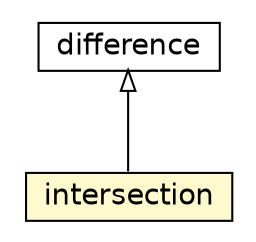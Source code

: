#!/usr/local/bin/dot
#
# Class diagram 
# Generated by UMLGraph version 5.1 (http://www.umlgraph.org/)
#

digraph G {
	edge [fontname="Helvetica",fontsize=10,labelfontname="Helvetica",labelfontsize=10];
	node [fontname="Helvetica",fontsize=10,shape=plaintext];
	nodesep=0.25;
	ranksep=0.5;
	// jason.stdlib.intersection
	c56647 [label=<<table title="jason.stdlib.intersection" border="0" cellborder="1" cellspacing="0" cellpadding="2" port="p" bgcolor="lemonChiffon" href="./intersection.html">
		<tr><td><table border="0" cellspacing="0" cellpadding="1">
<tr><td align="center" balign="center"> intersection </td></tr>
		</table></td></tr>
		</table>>, fontname="Helvetica", fontcolor="black", fontsize=14.0];
	// jason.stdlib.difference
	c56662 [label=<<table title="jason.stdlib.difference" border="0" cellborder="1" cellspacing="0" cellpadding="2" port="p" href="./difference.html">
		<tr><td><table border="0" cellspacing="0" cellpadding="1">
<tr><td align="center" balign="center"> difference </td></tr>
		</table></td></tr>
		</table>>, fontname="Helvetica", fontcolor="black", fontsize=14.0];
	//jason.stdlib.intersection extends jason.stdlib.difference
	c56662:p -> c56647:p [dir=back,arrowtail=empty];
}

